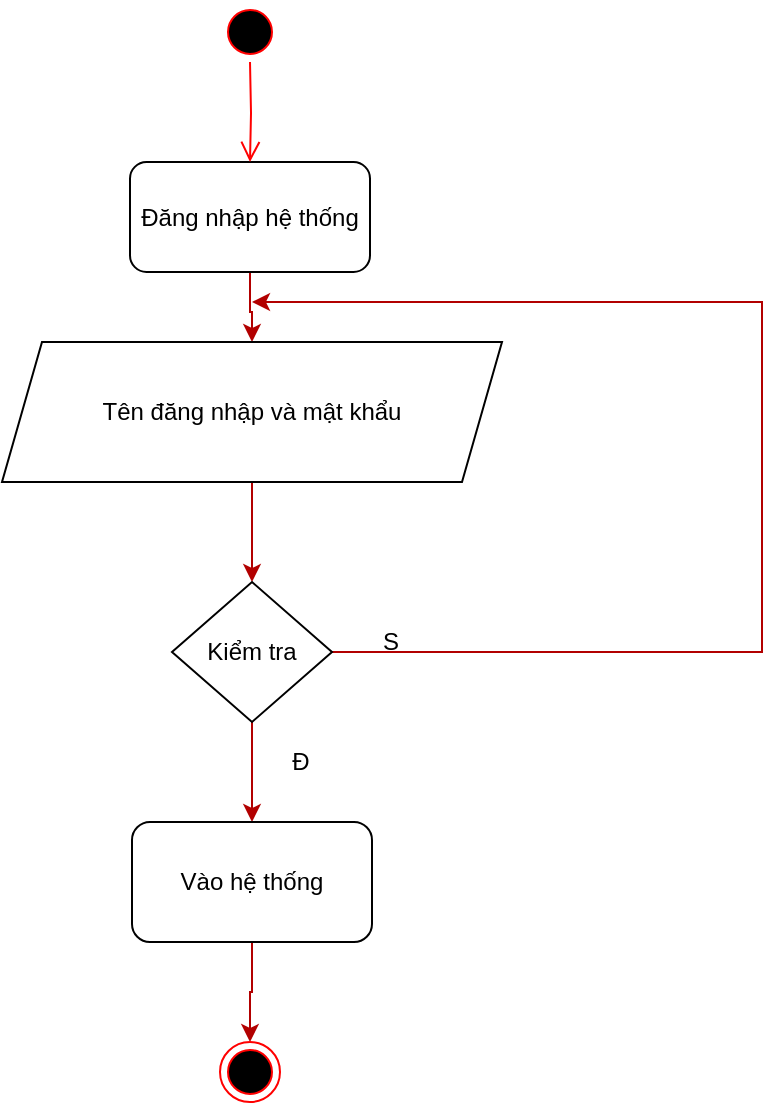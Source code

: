 <mxfile version="14.6.10" type="github">
  <diagram id="viNnbOmKeUo8e-caW7rj" name="Page-1">
    <mxGraphModel dx="868" dy="393" grid="1" gridSize="10" guides="1" tooltips="1" connect="1" arrows="1" fold="1" page="1" pageScale="1" pageWidth="827" pageHeight="1169" math="0" shadow="0">
      <root>
        <mxCell id="0" />
        <mxCell id="1" parent="0" />
        <mxCell id="oCNowc7Iny19fKFVgjf4-11" value="" style="edgeStyle=orthogonalEdgeStyle;rounded=0;orthogonalLoop=1;jettySize=auto;html=1;fillColor=#e51400;strokeColor=#B20000;" edge="1" parent="1" source="oCNowc7Iny19fKFVgjf4-8" target="oCNowc7Iny19fKFVgjf4-10">
          <mxGeometry relative="1" as="geometry" />
        </mxCell>
        <mxCell id="oCNowc7Iny19fKFVgjf4-8" value="Đăng nhập hệ thống" style="rounded=1;whiteSpace=wrap;html=1;" vertex="1" parent="1">
          <mxGeometry x="304" y="530" width="120" height="55" as="geometry" />
        </mxCell>
        <mxCell id="oCNowc7Iny19fKFVgjf4-13" style="edgeStyle=orthogonalEdgeStyle;rounded=0;orthogonalLoop=1;jettySize=auto;html=1;exitX=0.5;exitY=1;exitDx=0;exitDy=0;entryX=0.5;entryY=0;entryDx=0;entryDy=0;fillColor=#e51400;strokeColor=#B20000;" edge="1" parent="1" source="oCNowc7Iny19fKFVgjf4-10" target="oCNowc7Iny19fKFVgjf4-12">
          <mxGeometry relative="1" as="geometry" />
        </mxCell>
        <mxCell id="oCNowc7Iny19fKFVgjf4-10" value="Tên đăng nhập và mật khẩu" style="shape=parallelogram;perimeter=parallelogramPerimeter;whiteSpace=wrap;html=1;fixedSize=1;" vertex="1" parent="1">
          <mxGeometry x="240" y="620" width="250" height="70" as="geometry" />
        </mxCell>
        <mxCell id="oCNowc7Iny19fKFVgjf4-15" style="edgeStyle=orthogonalEdgeStyle;rounded=0;orthogonalLoop=1;jettySize=auto;html=1;entryX=0.5;entryY=0;entryDx=0;entryDy=0;fillColor=#e51400;strokeColor=#B20000;" edge="1" parent="1" source="oCNowc7Iny19fKFVgjf4-12" target="oCNowc7Iny19fKFVgjf4-14">
          <mxGeometry relative="1" as="geometry">
            <Array as="points">
              <mxPoint x="365" y="860" />
              <mxPoint x="365" y="860" />
            </Array>
          </mxGeometry>
        </mxCell>
        <mxCell id="oCNowc7Iny19fKFVgjf4-17" style="edgeStyle=orthogonalEdgeStyle;rounded=0;orthogonalLoop=1;jettySize=auto;html=1;fillColor=#e51400;strokeColor=#B20000;" edge="1" parent="1" source="oCNowc7Iny19fKFVgjf4-12">
          <mxGeometry relative="1" as="geometry">
            <mxPoint x="365" y="600" as="targetPoint" />
            <Array as="points">
              <mxPoint x="620" y="775" />
              <mxPoint x="620" y="600" />
            </Array>
          </mxGeometry>
        </mxCell>
        <mxCell id="oCNowc7Iny19fKFVgjf4-12" value="Kiểm tra" style="rhombus;whiteSpace=wrap;html=1;" vertex="1" parent="1">
          <mxGeometry x="325" y="740" width="80" height="70" as="geometry" />
        </mxCell>
        <mxCell id="oCNowc7Iny19fKFVgjf4-20" style="edgeStyle=orthogonalEdgeStyle;rounded=0;orthogonalLoop=1;jettySize=auto;html=1;exitX=0.5;exitY=1;exitDx=0;exitDy=0;fillColor=#e51400;strokeColor=#B20000;" edge="1" parent="1" source="oCNowc7Iny19fKFVgjf4-14" target="oCNowc7Iny19fKFVgjf4-21">
          <mxGeometry relative="1" as="geometry">
            <mxPoint x="365" y="990" as="targetPoint" />
          </mxGeometry>
        </mxCell>
        <mxCell id="oCNowc7Iny19fKFVgjf4-14" value="Vào hệ thống" style="rounded=1;whiteSpace=wrap;html=1;" vertex="1" parent="1">
          <mxGeometry x="305" y="860" width="120" height="60" as="geometry" />
        </mxCell>
        <mxCell id="oCNowc7Iny19fKFVgjf4-18" value="S" style="text;html=1;align=center;verticalAlign=middle;resizable=0;points=[];autosize=1;strokeColor=none;" vertex="1" parent="1">
          <mxGeometry x="424" y="760" width="20" height="20" as="geometry" />
        </mxCell>
        <mxCell id="oCNowc7Iny19fKFVgjf4-19" value="Đ" style="text;html=1;align=center;verticalAlign=middle;resizable=0;points=[];autosize=1;strokeColor=none;" vertex="1" parent="1">
          <mxGeometry x="379" y="820" width="20" height="20" as="geometry" />
        </mxCell>
        <mxCell id="oCNowc7Iny19fKFVgjf4-21" value="" style="ellipse;html=1;shape=endState;fillColor=#000000;strokeColor=#ff0000;" vertex="1" parent="1">
          <mxGeometry x="349" y="970" width="30" height="30" as="geometry" />
        </mxCell>
        <mxCell id="oCNowc7Iny19fKFVgjf4-25" value="" style="ellipse;html=1;shape=startState;fillColor=#000000;strokeColor=#ff0000;" vertex="1" parent="1">
          <mxGeometry x="349" y="450" width="30" height="30" as="geometry" />
        </mxCell>
        <mxCell id="oCNowc7Iny19fKFVgjf4-26" value="" style="edgeStyle=orthogonalEdgeStyle;html=1;verticalAlign=bottom;endArrow=open;endSize=8;strokeColor=#ff0000;rounded=0;entryX=0.5;entryY=0;entryDx=0;entryDy=0;" edge="1" parent="1" target="oCNowc7Iny19fKFVgjf4-8">
          <mxGeometry relative="1" as="geometry">
            <mxPoint x="365" y="510" as="targetPoint" />
            <mxPoint x="364" y="480" as="sourcePoint" />
          </mxGeometry>
        </mxCell>
      </root>
    </mxGraphModel>
  </diagram>
</mxfile>
